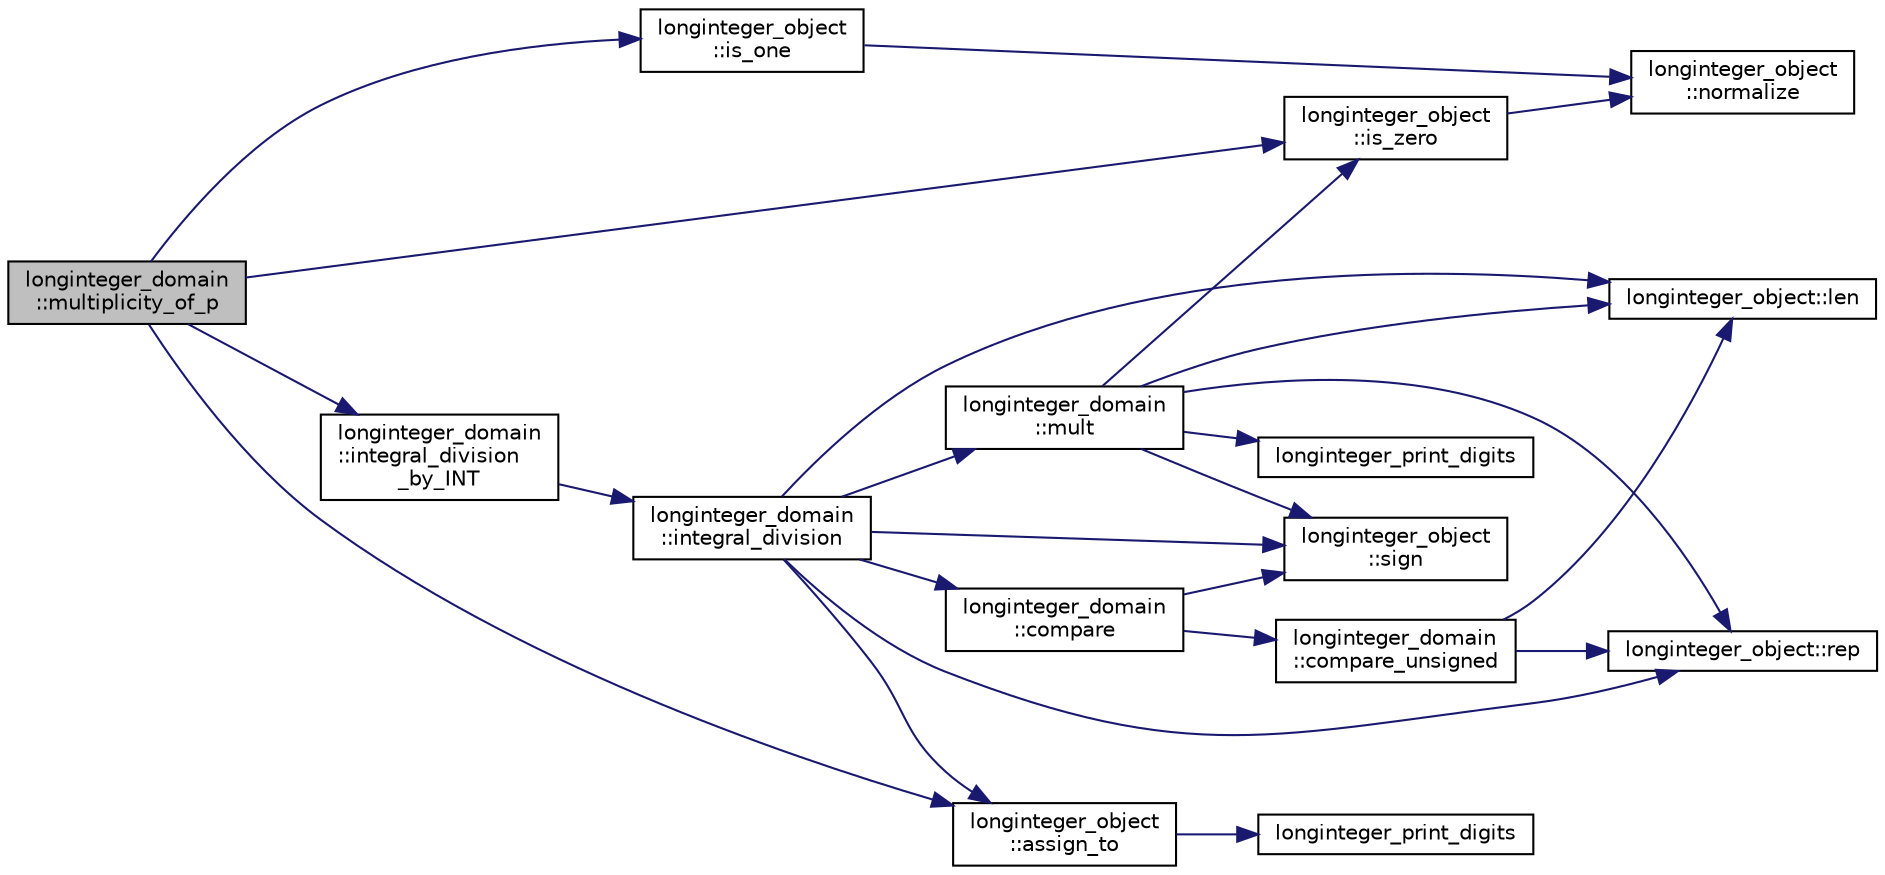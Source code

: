 digraph "longinteger_domain::multiplicity_of_p"
{
  edge [fontname="Helvetica",fontsize="10",labelfontname="Helvetica",labelfontsize="10"];
  node [fontname="Helvetica",fontsize="10",shape=record];
  rankdir="LR";
  Node540 [label="longinteger_domain\l::multiplicity_of_p",height=0.2,width=0.4,color="black", fillcolor="grey75", style="filled", fontcolor="black"];
  Node540 -> Node541 [color="midnightblue",fontsize="10",style="solid",fontname="Helvetica"];
  Node541 [label="longinteger_object\l::is_zero",height=0.2,width=0.4,color="black", fillcolor="white", style="filled",URL="$dd/d7e/classlonginteger__object.html#a0946732d08e5180a00480f4c40667101"];
  Node541 -> Node542 [color="midnightblue",fontsize="10",style="solid",fontname="Helvetica"];
  Node542 [label="longinteger_object\l::normalize",height=0.2,width=0.4,color="black", fillcolor="white", style="filled",URL="$dd/d7e/classlonginteger__object.html#ae27040d862a5624e98fc9582daa889ee"];
  Node540 -> Node543 [color="midnightblue",fontsize="10",style="solid",fontname="Helvetica"];
  Node543 [label="longinteger_object\l::assign_to",height=0.2,width=0.4,color="black", fillcolor="white", style="filled",URL="$dd/d7e/classlonginteger__object.html#a891b9d0947bfce181245ab5cffe9482a"];
  Node543 -> Node544 [color="midnightblue",fontsize="10",style="solid",fontname="Helvetica"];
  Node544 [label="longinteger_print_digits",height=0.2,width=0.4,color="black", fillcolor="white", style="filled",URL="$de/dc5/algebra__and__number__theory_8h.html#ac2bac7b12f5b6440b8dad275cd7a157d"];
  Node540 -> Node545 [color="midnightblue",fontsize="10",style="solid",fontname="Helvetica"];
  Node545 [label="longinteger_object\l::is_one",height=0.2,width=0.4,color="black", fillcolor="white", style="filled",URL="$dd/d7e/classlonginteger__object.html#adeab597c8bb66f36eb085f046d1df656"];
  Node545 -> Node542 [color="midnightblue",fontsize="10",style="solid",fontname="Helvetica"];
  Node540 -> Node546 [color="midnightblue",fontsize="10",style="solid",fontname="Helvetica"];
  Node546 [label="longinteger_domain\l::integral_division\l_by_INT",height=0.2,width=0.4,color="black", fillcolor="white", style="filled",URL="$d2/d7a/classlonginteger__domain.html#a5184e0be0edaa5f5de9f332b033d66d1"];
  Node546 -> Node547 [color="midnightblue",fontsize="10",style="solid",fontname="Helvetica"];
  Node547 [label="longinteger_domain\l::integral_division",height=0.2,width=0.4,color="black", fillcolor="white", style="filled",URL="$d2/d7a/classlonginteger__domain.html#a1ecbac0518646945d9633a86844846aa"];
  Node547 -> Node548 [color="midnightblue",fontsize="10",style="solid",fontname="Helvetica"];
  Node548 [label="longinteger_object\l::sign",height=0.2,width=0.4,color="black", fillcolor="white", style="filled",URL="$dd/d7e/classlonginteger__object.html#ab69549d0bd669e44d776f14ab1a0a344"];
  Node547 -> Node549 [color="midnightblue",fontsize="10",style="solid",fontname="Helvetica"];
  Node549 [label="longinteger_domain\l::compare",height=0.2,width=0.4,color="black", fillcolor="white", style="filled",URL="$d2/d7a/classlonginteger__domain.html#a6780a80b91bf044dde737578b2e19a02"];
  Node549 -> Node548 [color="midnightblue",fontsize="10",style="solid",fontname="Helvetica"];
  Node549 -> Node550 [color="midnightblue",fontsize="10",style="solid",fontname="Helvetica"];
  Node550 [label="longinteger_domain\l::compare_unsigned",height=0.2,width=0.4,color="black", fillcolor="white", style="filled",URL="$d2/d7a/classlonginteger__domain.html#ad4328779ebda00cbf85f5bddcc1a125f"];
  Node550 -> Node551 [color="midnightblue",fontsize="10",style="solid",fontname="Helvetica"];
  Node551 [label="longinteger_object::len",height=0.2,width=0.4,color="black", fillcolor="white", style="filled",URL="$dd/d7e/classlonginteger__object.html#a0bfeae35be8a6fd44ed7f76413596ab1"];
  Node550 -> Node552 [color="midnightblue",fontsize="10",style="solid",fontname="Helvetica"];
  Node552 [label="longinteger_object::rep",height=0.2,width=0.4,color="black", fillcolor="white", style="filled",URL="$dd/d7e/classlonginteger__object.html#a3ecaf12738cc721d281c416503f241e2"];
  Node547 -> Node543 [color="midnightblue",fontsize="10",style="solid",fontname="Helvetica"];
  Node547 -> Node553 [color="midnightblue",fontsize="10",style="solid",fontname="Helvetica"];
  Node553 [label="longinteger_domain\l::mult",height=0.2,width=0.4,color="black", fillcolor="white", style="filled",URL="$d2/d7a/classlonginteger__domain.html#add02b012364cf88ba81d81930b284c35"];
  Node553 -> Node541 [color="midnightblue",fontsize="10",style="solid",fontname="Helvetica"];
  Node553 -> Node548 [color="midnightblue",fontsize="10",style="solid",fontname="Helvetica"];
  Node553 -> Node551 [color="midnightblue",fontsize="10",style="solid",fontname="Helvetica"];
  Node553 -> Node554 [color="midnightblue",fontsize="10",style="solid",fontname="Helvetica"];
  Node554 [label="longinteger_print_digits",height=0.2,width=0.4,color="black", fillcolor="white", style="filled",URL="$d6/d94/longinteger__domain_8_c.html#ac2bac7b12f5b6440b8dad275cd7a157d"];
  Node553 -> Node552 [color="midnightblue",fontsize="10",style="solid",fontname="Helvetica"];
  Node547 -> Node551 [color="midnightblue",fontsize="10",style="solid",fontname="Helvetica"];
  Node547 -> Node552 [color="midnightblue",fontsize="10",style="solid",fontname="Helvetica"];
}

